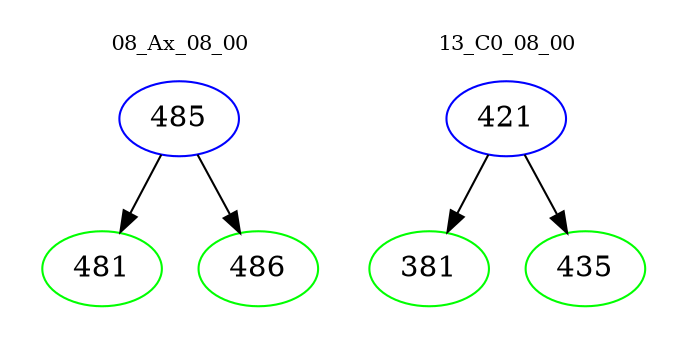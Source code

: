 digraph{
subgraph cluster_0 {
color = white
label = "08_Ax_08_00";
fontsize=10;
T0_485 [label="485", color="blue"]
T0_485 -> T0_481 [color="black"]
T0_481 [label="481", color="green"]
T0_485 -> T0_486 [color="black"]
T0_486 [label="486", color="green"]
}
subgraph cluster_1 {
color = white
label = "13_C0_08_00";
fontsize=10;
T1_421 [label="421", color="blue"]
T1_421 -> T1_381 [color="black"]
T1_381 [label="381", color="green"]
T1_421 -> T1_435 [color="black"]
T1_435 [label="435", color="green"]
}
}
